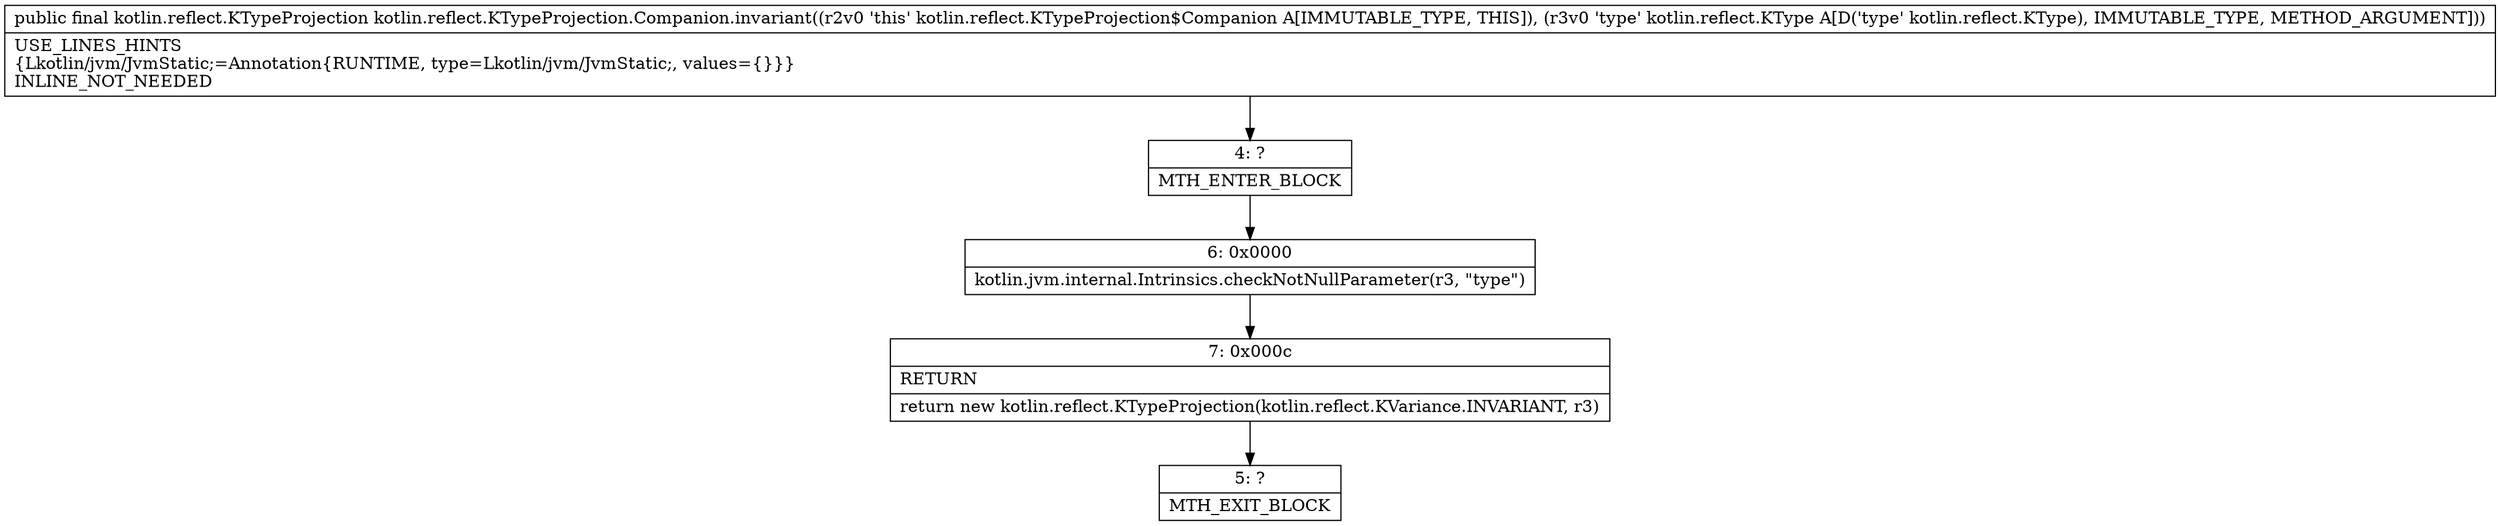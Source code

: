 digraph "CFG forkotlin.reflect.KTypeProjection.Companion.invariant(Lkotlin\/reflect\/KType;)Lkotlin\/reflect\/KTypeProjection;" {
Node_4 [shape=record,label="{4\:\ ?|MTH_ENTER_BLOCK\l}"];
Node_6 [shape=record,label="{6\:\ 0x0000|kotlin.jvm.internal.Intrinsics.checkNotNullParameter(r3, \"type\")\l}"];
Node_7 [shape=record,label="{7\:\ 0x000c|RETURN\l|return new kotlin.reflect.KTypeProjection(kotlin.reflect.KVariance.INVARIANT, r3)\l}"];
Node_5 [shape=record,label="{5\:\ ?|MTH_EXIT_BLOCK\l}"];
MethodNode[shape=record,label="{public final kotlin.reflect.KTypeProjection kotlin.reflect.KTypeProjection.Companion.invariant((r2v0 'this' kotlin.reflect.KTypeProjection$Companion A[IMMUTABLE_TYPE, THIS]), (r3v0 'type' kotlin.reflect.KType A[D('type' kotlin.reflect.KType), IMMUTABLE_TYPE, METHOD_ARGUMENT]))  | USE_LINES_HINTS\l\{Lkotlin\/jvm\/JvmStatic;=Annotation\{RUNTIME, type=Lkotlin\/jvm\/JvmStatic;, values=\{\}\}\}\lINLINE_NOT_NEEDED\l}"];
MethodNode -> Node_4;Node_4 -> Node_6;
Node_6 -> Node_7;
Node_7 -> Node_5;
}

